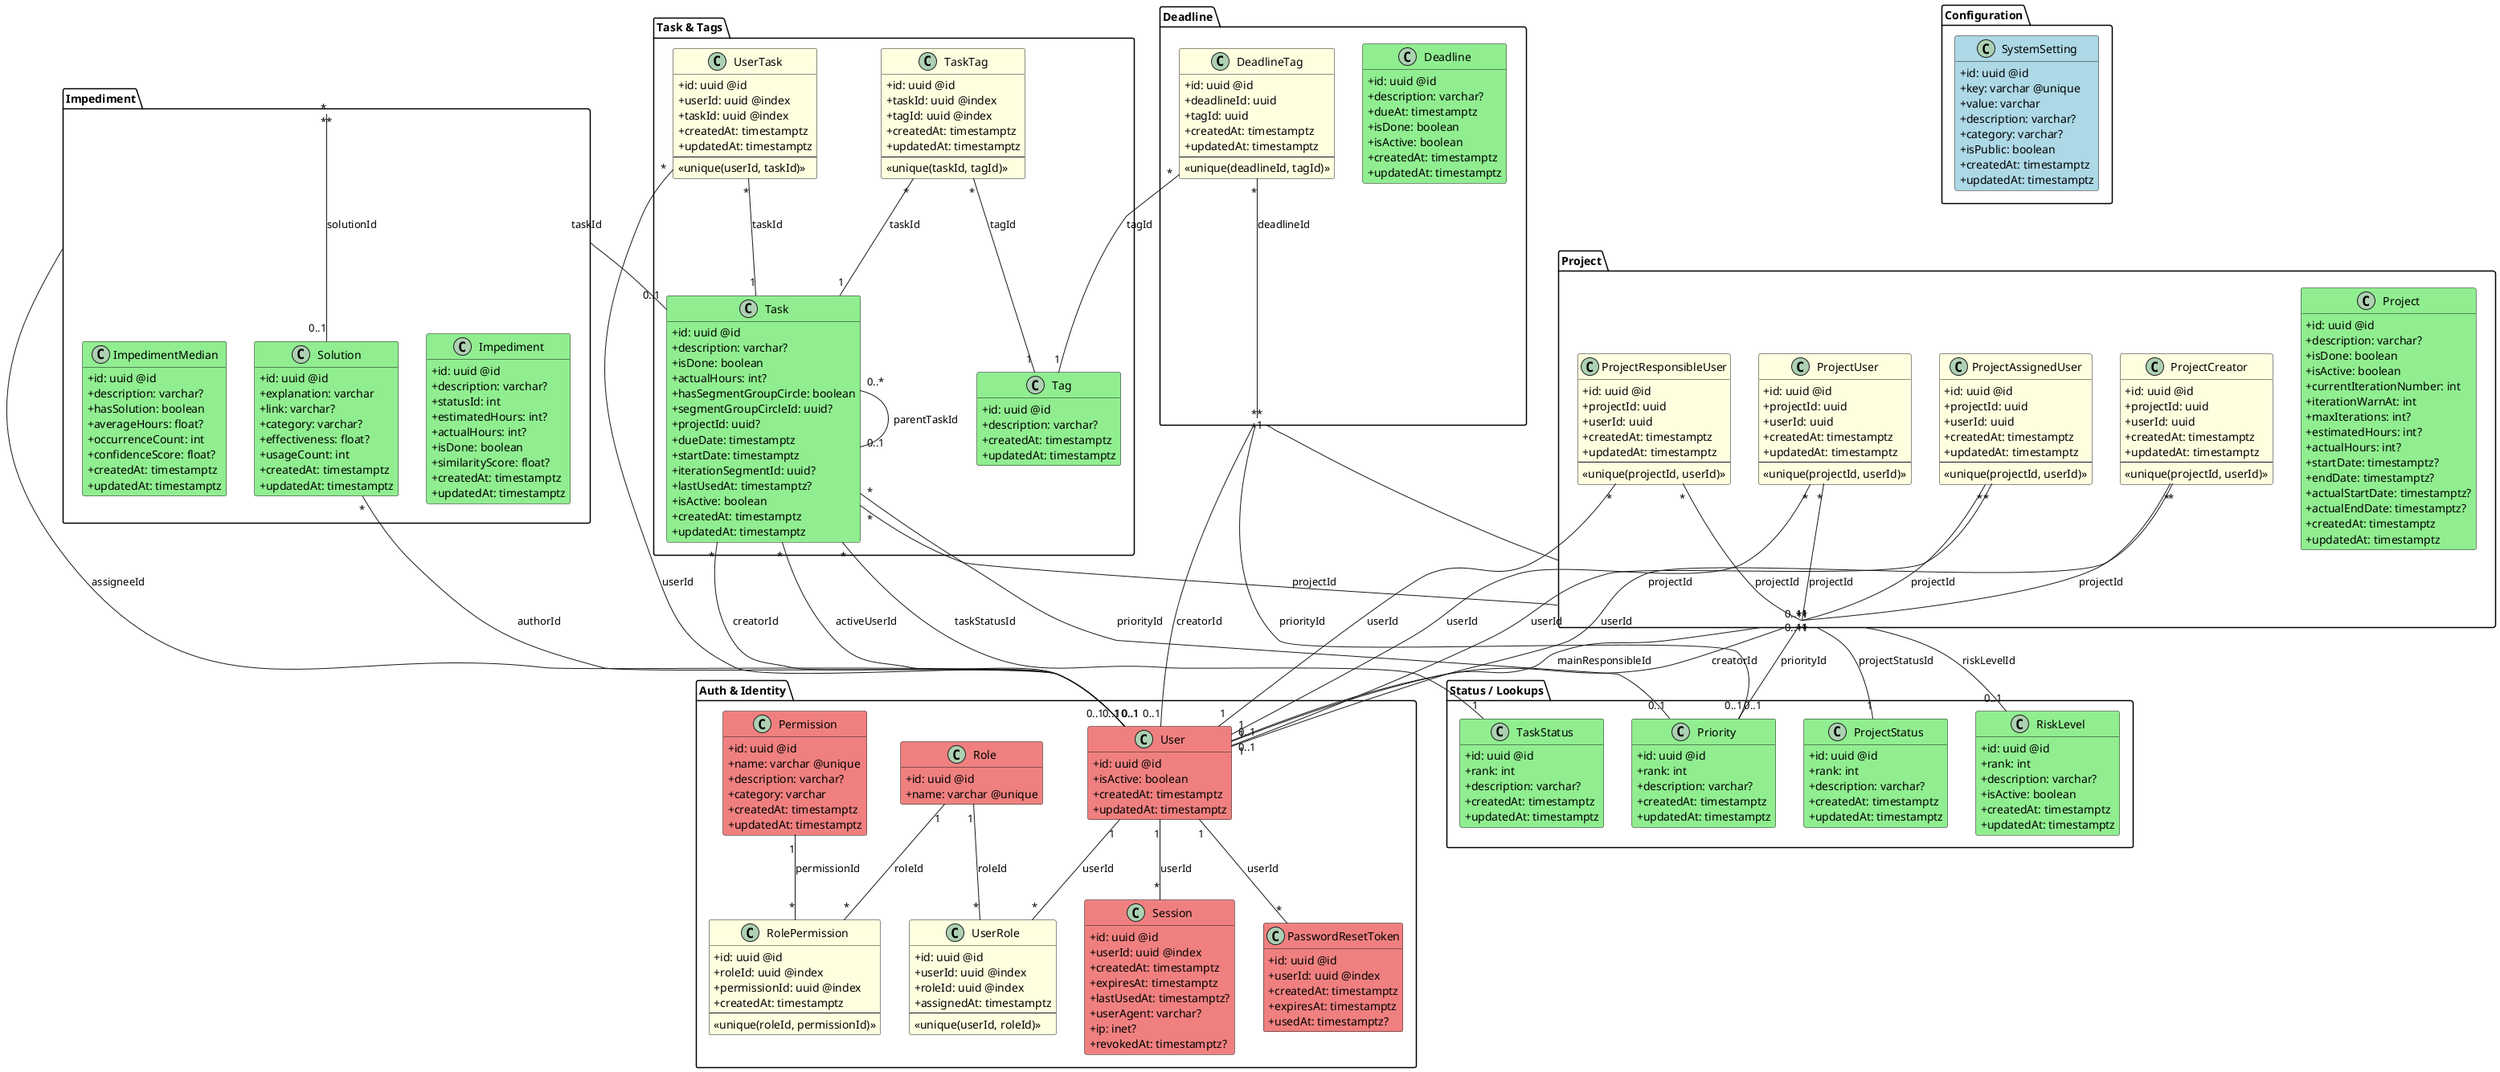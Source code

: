 @startuml
' Legend colors
!define ENTITY class
!define CONFIG_TABLE #lightblue
!define CORE_TABLE #lightgreen
!define JUNCTION_TABLE #lightyellow
!define AUTH_TABLE #lightcoral
!define AUDIT_TABLE #lightgray

skinparam classAttributeIconSize 0
hide methods

' =============================
' Auth & Identity
' =============================
package "Auth & Identity" {
  ENTITY User AUTH_TABLE {
    +id: uuid @id
    +email: varchar(255) @unique
    +forename: varchar(255)?
    +surname: varchar(255)?
    +username: varchar(255)?
    +password: varchar(255)
    +isActive: boolean
    +createdAt: timestamptz
    +updatedAt: timestamptz
  }

  ENTITY Role AUTH_TABLE {
    +id: uuid @id
    +name: varchar @unique
  }

  ENTITY Permission AUTH_TABLE {
    +id: uuid @id
    +name: varchar @unique
    +description: varchar?
    +category: varchar
    +createdAt: timestamptz
    +updatedAt: timestamptz
  }

  ' Junctions for RBAC
  ENTITY UserRole JUNCTION_TABLE {
    +id: uuid @id
    +userId: uuid @index
    +roleId: uuid @index
    +assignedAt: timestamptz
    --
    <<unique(userId, roleId)>>
  }

  ENTITY RolePermission JUNCTION_TABLE {
    +id: uuid @id
    +roleId: uuid @index
    +permissionId: uuid @index
    +createdAt: timestamptz
    --
    <<unique(roleId, permissionId)>>
  }

  ENTITY Session AUTH_TABLE {
    +id: uuid @id
    +userId: uuid @index
    +tokenHash: varchar(128) @index
    +createdAt: timestamptz
    +expiresAt: timestamptz
    +lastUsedAt: timestamptz?
    +userAgent: varchar?
    +ip: inet?
    +revokedAt: timestamptz?
  }

  ENTITY PasswordResetToken AUTH_TABLE {
    +id: uuid @id
    +userId: uuid @index
    +tokenHash: varchar(128) @index
    +createdAt: timestamptz
    +expiresAt: timestamptz
    +usedAt: timestamptz?
  }
}

User "1" -- "*" Session : userId
User "1" -- "*" PasswordResetToken : userId
User "1" -- "*" UserRole : userId
Role "1" -- "*" UserRole : roleId
Role "1" -- "*" RolePermission : roleId
Permission "1" -- "*" RolePermission : permissionId

' =============================
' Configuration
' =============================
package "Configuration" {
  ENTITY SystemSetting CONFIG_TABLE {
    +id: uuid @id
    +key: varchar @unique
    +value: varchar
    +description: varchar?
    +category: varchar?
    +isPublic: boolean
    +createdAt: timestamptz
    +updatedAt: timestamptz
  }
}

' =============================
' Status / Lookups
' =============================
package "Status / Lookups" {
  ENTITY ProjectStatus CORE_TABLE {
    +id: uuid @id
    +name: varchar(64) @unique
    +rank: int
    +color: varchar(16)?
    +description: varchar?
    +createdAt: timestamptz
    +updatedAt: timestamptz
  }

  ENTITY TaskStatus CORE_TABLE {
    +id: uuid @id
    +name: varchar(64) @unique
    +rank: int
    +color: varchar(16)?
    +description: varchar?
    +createdAt: timestamptz
    +updatedAt: timestamptz
  }

  ENTITY Priority CORE_TABLE {
    +id: uuid @id
    +name: varchar(64) @unique
    +rank: int
    +color: varchar(16)?
    +description: varchar?
    +createdAt: timestamptz
    +updatedAt: timestamptz
  }

  ENTITY RiskLevel CORE_TABLE {
    +id: uuid @id
    +name: varchar(64) @unique
    +rank: int
    +color: varchar(16)?
    +description: varchar?
    +isActive: boolean
    +createdAt: timestamptz
    +updatedAt: timestamptz
  }
}

' =============================
' Project
' =============================
package "Project" {
  ENTITY Project CORE_TABLE {
    +id: uuid @id
    +title: varchar(256)
    +description: varchar?
    +isDone: boolean
    +isActive: boolean
    +currentIterationNumber: int
    +iterationWarnAt: int
    +maxIterations: int?
    +estimatedBudget: numeric(14,2)?
    +actualCost: numeric(14,2)?
    +estimatedHours: int?
    +actualHours: int?
    +startDate: timestamptz?
    +endDate: timestamptz?
    +actualStartDate: timestamptz?
    +actualEndDate: timestamptz?
    +createdAt: timestamptz
    +updatedAt: timestamptz
  }

  ' Project↔User junctions
  ENTITY ProjectAssignedUser JUNCTION_TABLE {
    +id: uuid @id
    +projectId: uuid
    +userId: uuid
    +createdAt: timestamptz
    +updatedAt: timestamptz
    --
    <<unique(projectId, userId)>>
  }

  ENTITY ProjectResponsibleUser JUNCTION_TABLE {
    +id: uuid @id
    +projectId: uuid
    +userId: uuid
    +createdAt: timestamptz
    +updatedAt: timestamptz
    --
    <<unique(projectId, userId)>>
  }

  ENTITY ProjectUser JUNCTION_TABLE {
    +id: uuid @id
    +projectId: uuid
    +userId: uuid
    +createdAt: timestamptz
    +updatedAt: timestamptz
    --
    <<unique(projectId, userId)>>
  }

  ENTITY ProjectCreator JUNCTION_TABLE {
    +id: uuid @id
    +projectId: uuid
    +userId: uuid
    +createdAt: timestamptz
    +updatedAt: timestamptz
    --
    <<unique(projectId, userId)>>
  }
}

Project "*" -- "1" ProjectStatus : projectStatusId
Project "*" -- "0..1" Priority : priorityId
Project "*" -- "0..1" RiskLevel : riskLevelId
Project "*" -- "0..1" User : creatorId
Project "*" -- "0..1" User : mainResponsibleId

ProjectAssignedUser "*" -- "1" Project : projectId
ProjectAssignedUser "*" -- "1" User : userId
ProjectResponsibleUser "*" -- "1" Project : projectId
ProjectResponsibleUser "*" -- "1" User : userId
ProjectUser "*" -- "1" Project : projectId
ProjectUser "*" -- "1" User : userId
ProjectCreator "*" -- "1" Project : projectId
ProjectCreator "*" -- "1" User : userId

' =============================
' Task & Tags
' =============================
package "Task & Tags" {
  ENTITY Task CORE_TABLE {
    +id: uuid @id
    +title: varchar(512)
    +description: varchar?
    +isDone: boolean
    +actualHours: int?
    +hasSegmentGroupCircle: boolean
    +segmentGroupCircleId: uuid?
    +projectId: uuid?
    +dueDate: timestamptz
    +startDate: timestamptz
    +iterationSegmentId: uuid?
    +lastUsedAt: timestamptz?
    +isActive: boolean
    +createdAt: timestamptz
    +updatedAt: timestamptz
  }

  ENTITY UserTask JUNCTION_TABLE {
    +id: uuid @id
    +userId: uuid @index
    +taskId: uuid @index
    +createdAt: timestamptz
    +updatedAt: timestamptz
    --
    <<unique(userId, taskId)>>
  }

  ENTITY Tag CORE_TABLE {
    +id: uuid @id
    +slug: varchar(64) @unique
    +name: varchar(128)
    +color: varchar(16)?
    +description: varchar?
    +createdAt: timestamptz
    +updatedAt: timestamptz
  }

  ENTITY TaskTag JUNCTION_TABLE {
    +id: uuid @id
    +taskId: uuid @index
    +tagId: uuid @index
    +createdAt: timestamptz
    +updatedAt: timestamptz
    --
    <<unique(taskId, tagId)>>
  }
}

Task "*" -- "1" TaskStatus : taskStatusId
Task "*" -- "0..1" Priority : priorityId
Task "*" -- "0..1" Project : projectId
Task "*" -- "0..1" User : creatorId
Task "*" -- "0..1" User : activeUserId
Task "0..*" -- "0..1" Task : parentTaskId

UserTask "*" -- "1" User : userId
UserTask "*" -- "1" Task : taskId
TaskTag "*" -- "1" Task : taskId
TaskTag "*" -- "1" Tag : tagId

' =============================
' Deadline
' =============================
package "Deadline" {
  ENTITY Deadline CORE_TABLE {
    +id: uuid @id
    +title: varchar(256)
    +description: varchar?
    +dueAt: timestamptz
    +isDone: boolean
    +isActive: boolean
    +createdAt: timestamptz
    +updatedAt: timestamptz
  }

  ENTITY DeadlineTag JUNCTION_TABLE {
    +id: uuid @id
    +deadlineId: uuid
    +tagId: uuid
    +createdAt: timestamptz
    +updatedAt: timestamptz
    --
    <<unique(deadlineId, tagId)>>
  }
}

Deadline "*" -- "0..1" Project : projectId
Deadline "*" -- "0..1" Priority : priorityId
Deadline "*" -- "0..1" User : creatorId
DeadlineTag "*" -- "1" Deadline : deadlineId
DeadlineTag "*" -- "1" Tag : tagId

' =============================
' Impediment
' =============================
package "Impediment" {
  ENTITY Impediment CORE_TABLE {
    +id: uuid @id
    +title: varchar(256)
    +description: varchar?
    +statusId: int
    +estimatedHours: int?
    +actualHours: int?
    +isDone: boolean
    +similarityScore: float?
    +createdAt: timestamptz
    +updatedAt: timestamptz
  }

  ENTITY Solution CORE_TABLE {
    +id: uuid @id
    +title: varchar(256)
    +explanation: varchar
    +link: varchar?
    +category: varchar?
    +effectiveness: float?
    +usageCount: int
    +createdAt: timestamptz
    +updatedAt: timestamptz
  }

  ENTITY ImpedimentMedian CORE_TABLE {
    +id: uuid @id
    +title: varchar(256)
    +description: varchar?
    +hasSolution: boolean
    +averageHours: float?
    +occurrenceCount: int
    +confidenceScore: float?
    +createdAt: timestamptz
    +updatedAt: timestamptz
  }
}

Impediment "*" -- "0..1" Solution : solutionId
Impediment "*" -- "0..1" User : assigneeId
Impediment "*" -- "0..1" Task : taskId
Solution "*" -- "0..1" User : authorId

@enduml